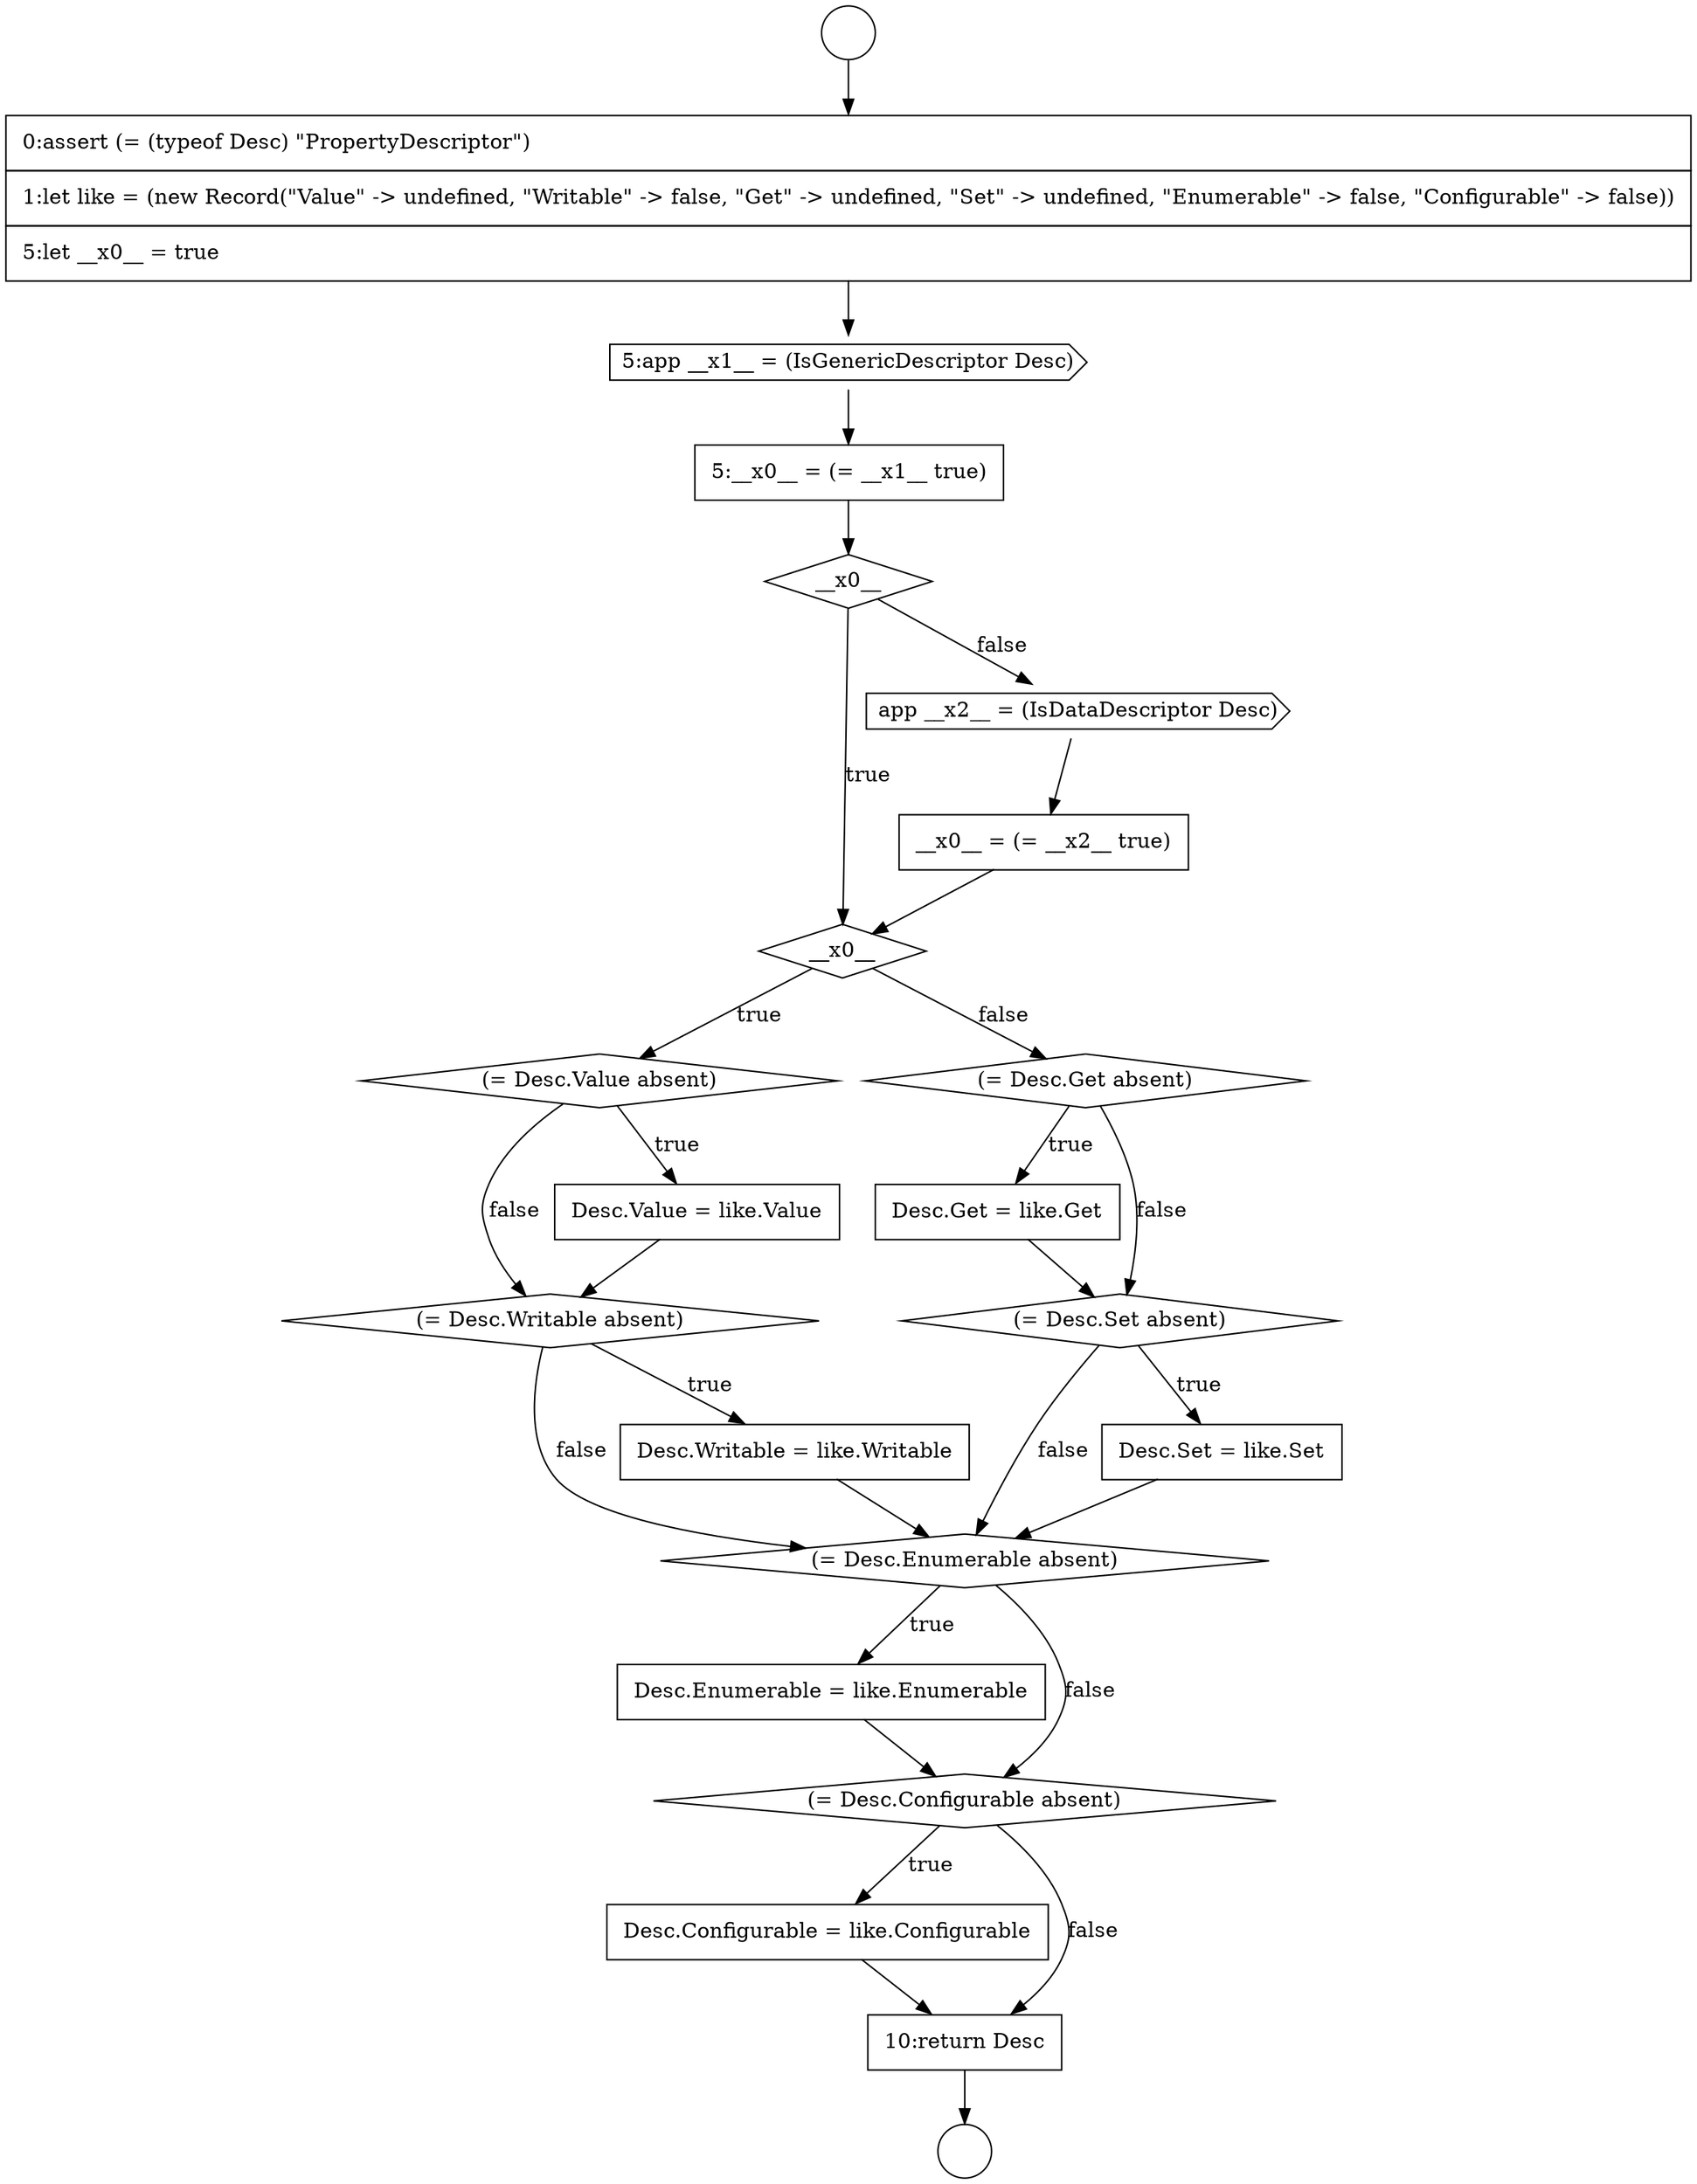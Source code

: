 digraph {
  node472 [shape=none, margin=0, label=<<font color="black">
    <table border="0" cellborder="1" cellspacing="0" cellpadding="10">
      <tr><td align="left">Desc.Get = like.Get</td></tr>
    </table>
  </font>> color="black" fillcolor="white" style=filled]
  node460 [shape=none, margin=0, label=<<font color="black">
    <table border="0" cellborder="1" cellspacing="0" cellpadding="10">
      <tr><td align="left">0:assert (= (typeof Desc) &quot;PropertyDescriptor&quot;)</td></tr>
      <tr><td align="left">1:let like = (new Record(&quot;Value&quot; -&gt; undefined, &quot;Writable&quot; -&gt; false, &quot;Get&quot; -&gt; undefined, &quot;Set&quot; -&gt; undefined, &quot;Enumerable&quot; -&gt; false, &quot;Configurable&quot; -&gt; false))</td></tr>
      <tr><td align="left">5:let __x0__ = true</td></tr>
    </table>
  </font>> color="black" fillcolor="white" style=filled]
  node475 [shape=diamond, label=<<font color="black">(= Desc.Enumerable absent)</font>> color="black" fillcolor="white" style=filled]
  node466 [shape=diamond, label=<<font color="black">__x0__</font>> color="black" fillcolor="white" style=filled]
  node465 [shape=none, margin=0, label=<<font color="black">
    <table border="0" cellborder="1" cellspacing="0" cellpadding="10">
      <tr><td align="left">__x0__ = (= __x2__ true)</td></tr>
    </table>
  </font>> color="black" fillcolor="white" style=filled]
  node478 [shape=none, margin=0, label=<<font color="black">
    <table border="0" cellborder="1" cellspacing="0" cellpadding="10">
      <tr><td align="left">Desc.Configurable = like.Configurable</td></tr>
    </table>
  </font>> color="black" fillcolor="white" style=filled]
  node474 [shape=none, margin=0, label=<<font color="black">
    <table border="0" cellborder="1" cellspacing="0" cellpadding="10">
      <tr><td align="left">Desc.Set = like.Set</td></tr>
    </table>
  </font>> color="black" fillcolor="white" style=filled]
  node469 [shape=diamond, label=<<font color="black">(= Desc.Writable absent)</font>> color="black" fillcolor="white" style=filled]
  node479 [shape=none, margin=0, label=<<font color="black">
    <table border="0" cellborder="1" cellspacing="0" cellpadding="10">
      <tr><td align="left">10:return Desc</td></tr>
    </table>
  </font>> color="black" fillcolor="white" style=filled]
  node468 [shape=none, margin=0, label=<<font color="black">
    <table border="0" cellborder="1" cellspacing="0" cellpadding="10">
      <tr><td align="left">Desc.Value = like.Value</td></tr>
    </table>
  </font>> color="black" fillcolor="white" style=filled]
  node467 [shape=diamond, label=<<font color="black">(= Desc.Value absent)</font>> color="black" fillcolor="white" style=filled]
  node461 [shape=cds, label=<<font color="black">5:app __x1__ = (IsGenericDescriptor Desc)</font>> color="black" fillcolor="white" style=filled]
  node471 [shape=diamond, label=<<font color="black">(= Desc.Get absent)</font>> color="black" fillcolor="white" style=filled]
  node476 [shape=none, margin=0, label=<<font color="black">
    <table border="0" cellborder="1" cellspacing="0" cellpadding="10">
      <tr><td align="left">Desc.Enumerable = like.Enumerable</td></tr>
    </table>
  </font>> color="black" fillcolor="white" style=filled]
  node477 [shape=diamond, label=<<font color="black">(= Desc.Configurable absent)</font>> color="black" fillcolor="white" style=filled]
  node462 [shape=none, margin=0, label=<<font color="black">
    <table border="0" cellborder="1" cellspacing="0" cellpadding="10">
      <tr><td align="left">5:__x0__ = (= __x1__ true)</td></tr>
    </table>
  </font>> color="black" fillcolor="white" style=filled]
  node473 [shape=diamond, label=<<font color="black">(= Desc.Set absent)</font>> color="black" fillcolor="white" style=filled]
  node458 [shape=circle label=" " color="black" fillcolor="white" style=filled]
  node463 [shape=diamond, label=<<font color="black">__x0__</font>> color="black" fillcolor="white" style=filled]
  node470 [shape=none, margin=0, label=<<font color="black">
    <table border="0" cellborder="1" cellspacing="0" cellpadding="10">
      <tr><td align="left">Desc.Writable = like.Writable</td></tr>
    </table>
  </font>> color="black" fillcolor="white" style=filled]
  node464 [shape=cds, label=<<font color="black">app __x2__ = (IsDataDescriptor Desc)</font>> color="black" fillcolor="white" style=filled]
  node459 [shape=circle label=" " color="black" fillcolor="white" style=filled]
  node470 -> node475 [ color="black"]
  node471 -> node472 [label=<<font color="black">true</font>> color="black"]
  node471 -> node473 [label=<<font color="black">false</font>> color="black"]
  node469 -> node470 [label=<<font color="black">true</font>> color="black"]
  node469 -> node475 [label=<<font color="black">false</font>> color="black"]
  node460 -> node461 [ color="black"]
  node477 -> node478 [label=<<font color="black">true</font>> color="black"]
  node477 -> node479 [label=<<font color="black">false</font>> color="black"]
  node479 -> node459 [ color="black"]
  node472 -> node473 [ color="black"]
  node462 -> node463 [ color="black"]
  node465 -> node466 [ color="black"]
  node474 -> node475 [ color="black"]
  node458 -> node460 [ color="black"]
  node467 -> node468 [label=<<font color="black">true</font>> color="black"]
  node467 -> node469 [label=<<font color="black">false</font>> color="black"]
  node466 -> node467 [label=<<font color="black">true</font>> color="black"]
  node466 -> node471 [label=<<font color="black">false</font>> color="black"]
  node473 -> node474 [label=<<font color="black">true</font>> color="black"]
  node473 -> node475 [label=<<font color="black">false</font>> color="black"]
  node475 -> node476 [label=<<font color="black">true</font>> color="black"]
  node475 -> node477 [label=<<font color="black">false</font>> color="black"]
  node478 -> node479 [ color="black"]
  node468 -> node469 [ color="black"]
  node461 -> node462 [ color="black"]
  node463 -> node466 [label=<<font color="black">true</font>> color="black"]
  node463 -> node464 [label=<<font color="black">false</font>> color="black"]
  node464 -> node465 [ color="black"]
  node476 -> node477 [ color="black"]
}
